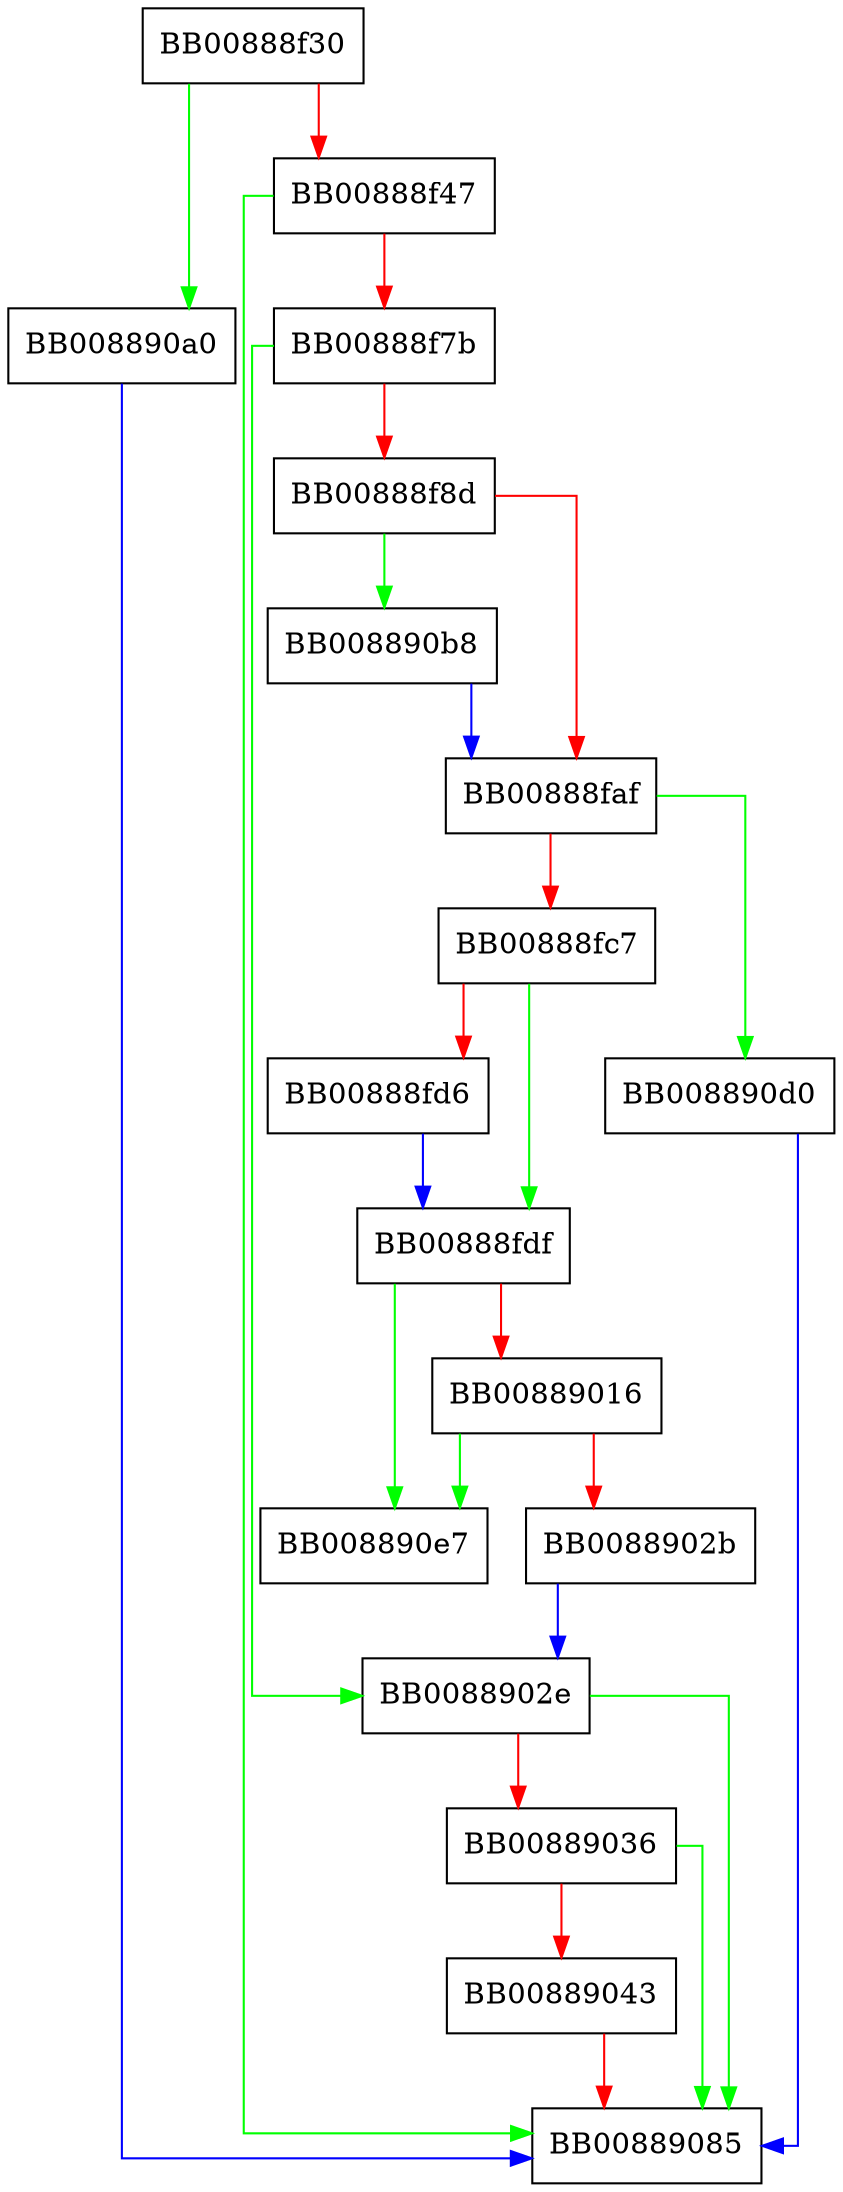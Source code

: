 digraph _int_memalign {
  node [shape="box"];
  graph [splines=ortho];
  BB00888f30 -> BB008890a0 [color="green"];
  BB00888f30 -> BB00888f47 [color="red"];
  BB00888f47 -> BB00889085 [color="green"];
  BB00888f47 -> BB00888f7b [color="red"];
  BB00888f7b -> BB0088902e [color="green"];
  BB00888f7b -> BB00888f8d [color="red"];
  BB00888f8d -> BB008890b8 [color="green"];
  BB00888f8d -> BB00888faf [color="red"];
  BB00888faf -> BB008890d0 [color="green"];
  BB00888faf -> BB00888fc7 [color="red"];
  BB00888fc7 -> BB00888fdf [color="green"];
  BB00888fc7 -> BB00888fd6 [color="red"];
  BB00888fd6 -> BB00888fdf [color="blue"];
  BB00888fdf -> BB008890e7 [color="green"];
  BB00888fdf -> BB00889016 [color="red"];
  BB00889016 -> BB008890e7 [color="green"];
  BB00889016 -> BB0088902b [color="red"];
  BB0088902b -> BB0088902e [color="blue"];
  BB0088902e -> BB00889085 [color="green"];
  BB0088902e -> BB00889036 [color="red"];
  BB00889036 -> BB00889085 [color="green"];
  BB00889036 -> BB00889043 [color="red"];
  BB00889043 -> BB00889085 [color="red"];
  BB008890a0 -> BB00889085 [color="blue"];
  BB008890b8 -> BB00888faf [color="blue"];
  BB008890d0 -> BB00889085 [color="blue"];
}